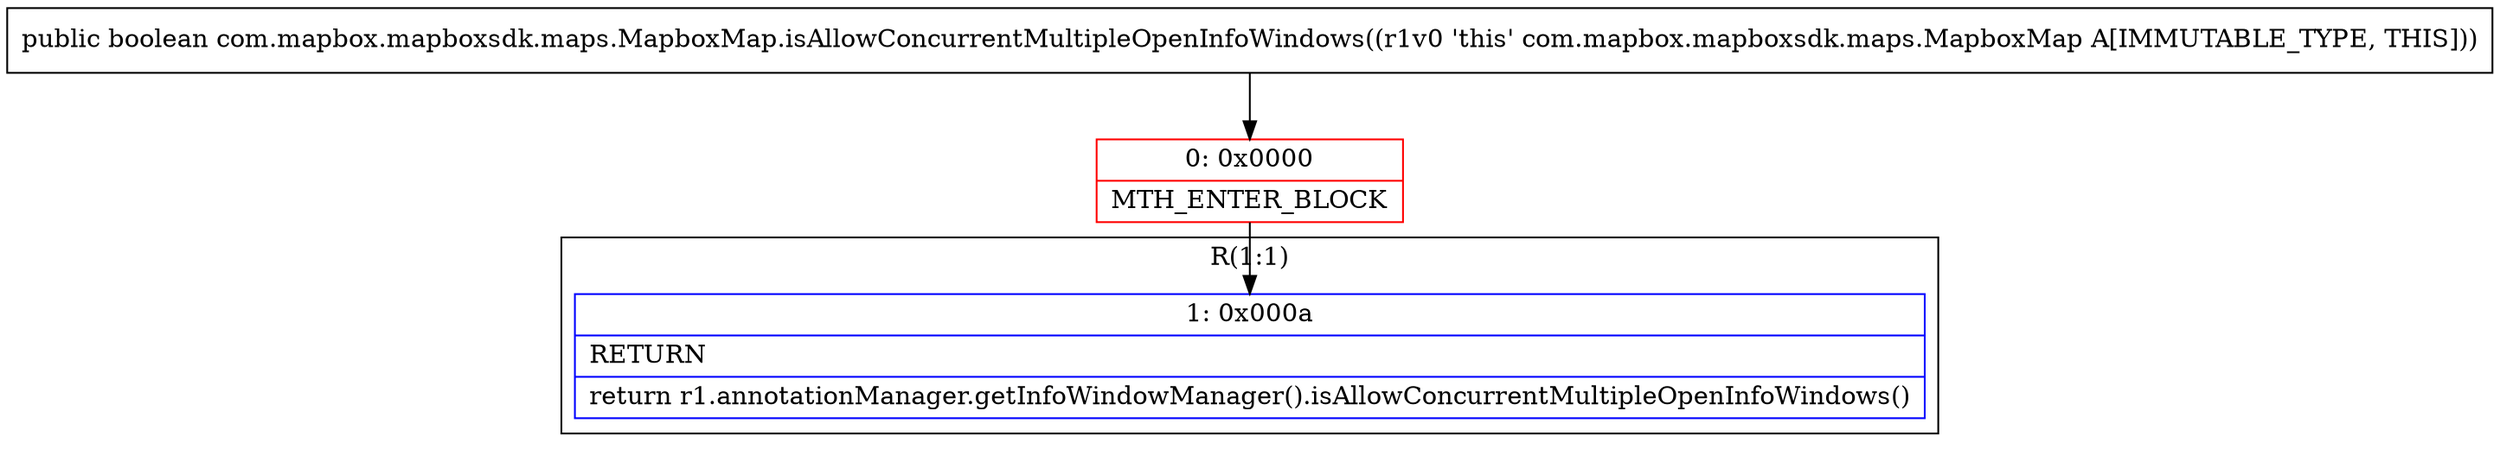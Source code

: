 digraph "CFG forcom.mapbox.mapboxsdk.maps.MapboxMap.isAllowConcurrentMultipleOpenInfoWindows()Z" {
subgraph cluster_Region_182155470 {
label = "R(1:1)";
node [shape=record,color=blue];
Node_1 [shape=record,label="{1\:\ 0x000a|RETURN\l|return r1.annotationManager.getInfoWindowManager().isAllowConcurrentMultipleOpenInfoWindows()\l}"];
}
Node_0 [shape=record,color=red,label="{0\:\ 0x0000|MTH_ENTER_BLOCK\l}"];
MethodNode[shape=record,label="{public boolean com.mapbox.mapboxsdk.maps.MapboxMap.isAllowConcurrentMultipleOpenInfoWindows((r1v0 'this' com.mapbox.mapboxsdk.maps.MapboxMap A[IMMUTABLE_TYPE, THIS])) }"];
MethodNode -> Node_0;
Node_0 -> Node_1;
}

